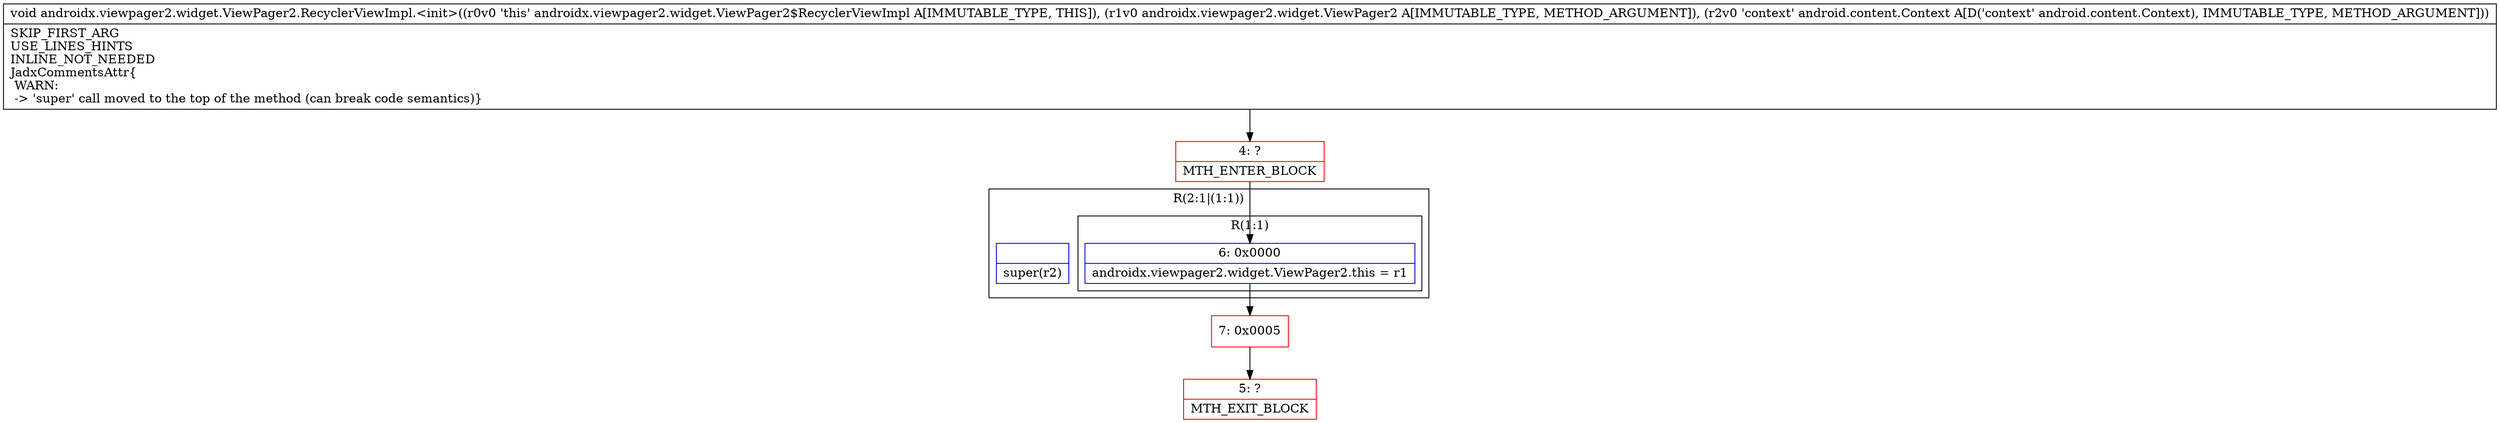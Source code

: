digraph "CFG forandroidx.viewpager2.widget.ViewPager2.RecyclerViewImpl.\<init\>(Landroidx\/viewpager2\/widget\/ViewPager2;Landroid\/content\/Context;)V" {
subgraph cluster_Region_1638767983 {
label = "R(2:1|(1:1))";
node [shape=record,color=blue];
Node_InsnContainer_1701501338 [shape=record,label="{|super(r2)\l}"];
subgraph cluster_Region_462675061 {
label = "R(1:1)";
node [shape=record,color=blue];
Node_6 [shape=record,label="{6\:\ 0x0000|androidx.viewpager2.widget.ViewPager2.this = r1\l}"];
}
}
Node_4 [shape=record,color=red,label="{4\:\ ?|MTH_ENTER_BLOCK\l}"];
Node_7 [shape=record,color=red,label="{7\:\ 0x0005}"];
Node_5 [shape=record,color=red,label="{5\:\ ?|MTH_EXIT_BLOCK\l}"];
MethodNode[shape=record,label="{void androidx.viewpager2.widget.ViewPager2.RecyclerViewImpl.\<init\>((r0v0 'this' androidx.viewpager2.widget.ViewPager2$RecyclerViewImpl A[IMMUTABLE_TYPE, THIS]), (r1v0 androidx.viewpager2.widget.ViewPager2 A[IMMUTABLE_TYPE, METHOD_ARGUMENT]), (r2v0 'context' android.content.Context A[D('context' android.content.Context), IMMUTABLE_TYPE, METHOD_ARGUMENT]))  | SKIP_FIRST_ARG\lUSE_LINES_HINTS\lINLINE_NOT_NEEDED\lJadxCommentsAttr\{\l WARN: \l \-\> 'super' call moved to the top of the method (can break code semantics)\}\l}"];
MethodNode -> Node_4;Node_6 -> Node_7;
Node_4 -> Node_6;
Node_7 -> Node_5;
}

